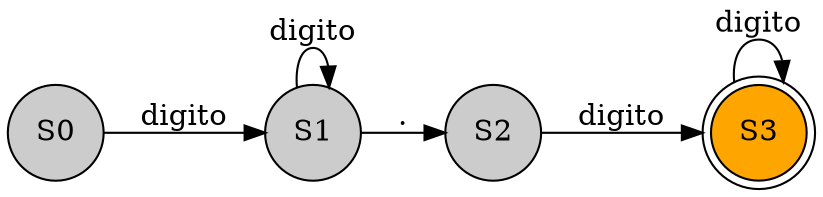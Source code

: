 digraph finite_state_machine {
rankdir=LR;
size="8,5"
S3[shape = doublecircle, style = filled, fillcolor = "#FFA500"];

node [shape = circle, style = filled, fillcolor = "#CCCCCC"];
S0->S1[ label ="digito"];
S1->S1[ label ="digito"];
S1->S2[ label ="."];
S2->S3[ label ="digito"];
S3->S3[ label ="digito"];
}
